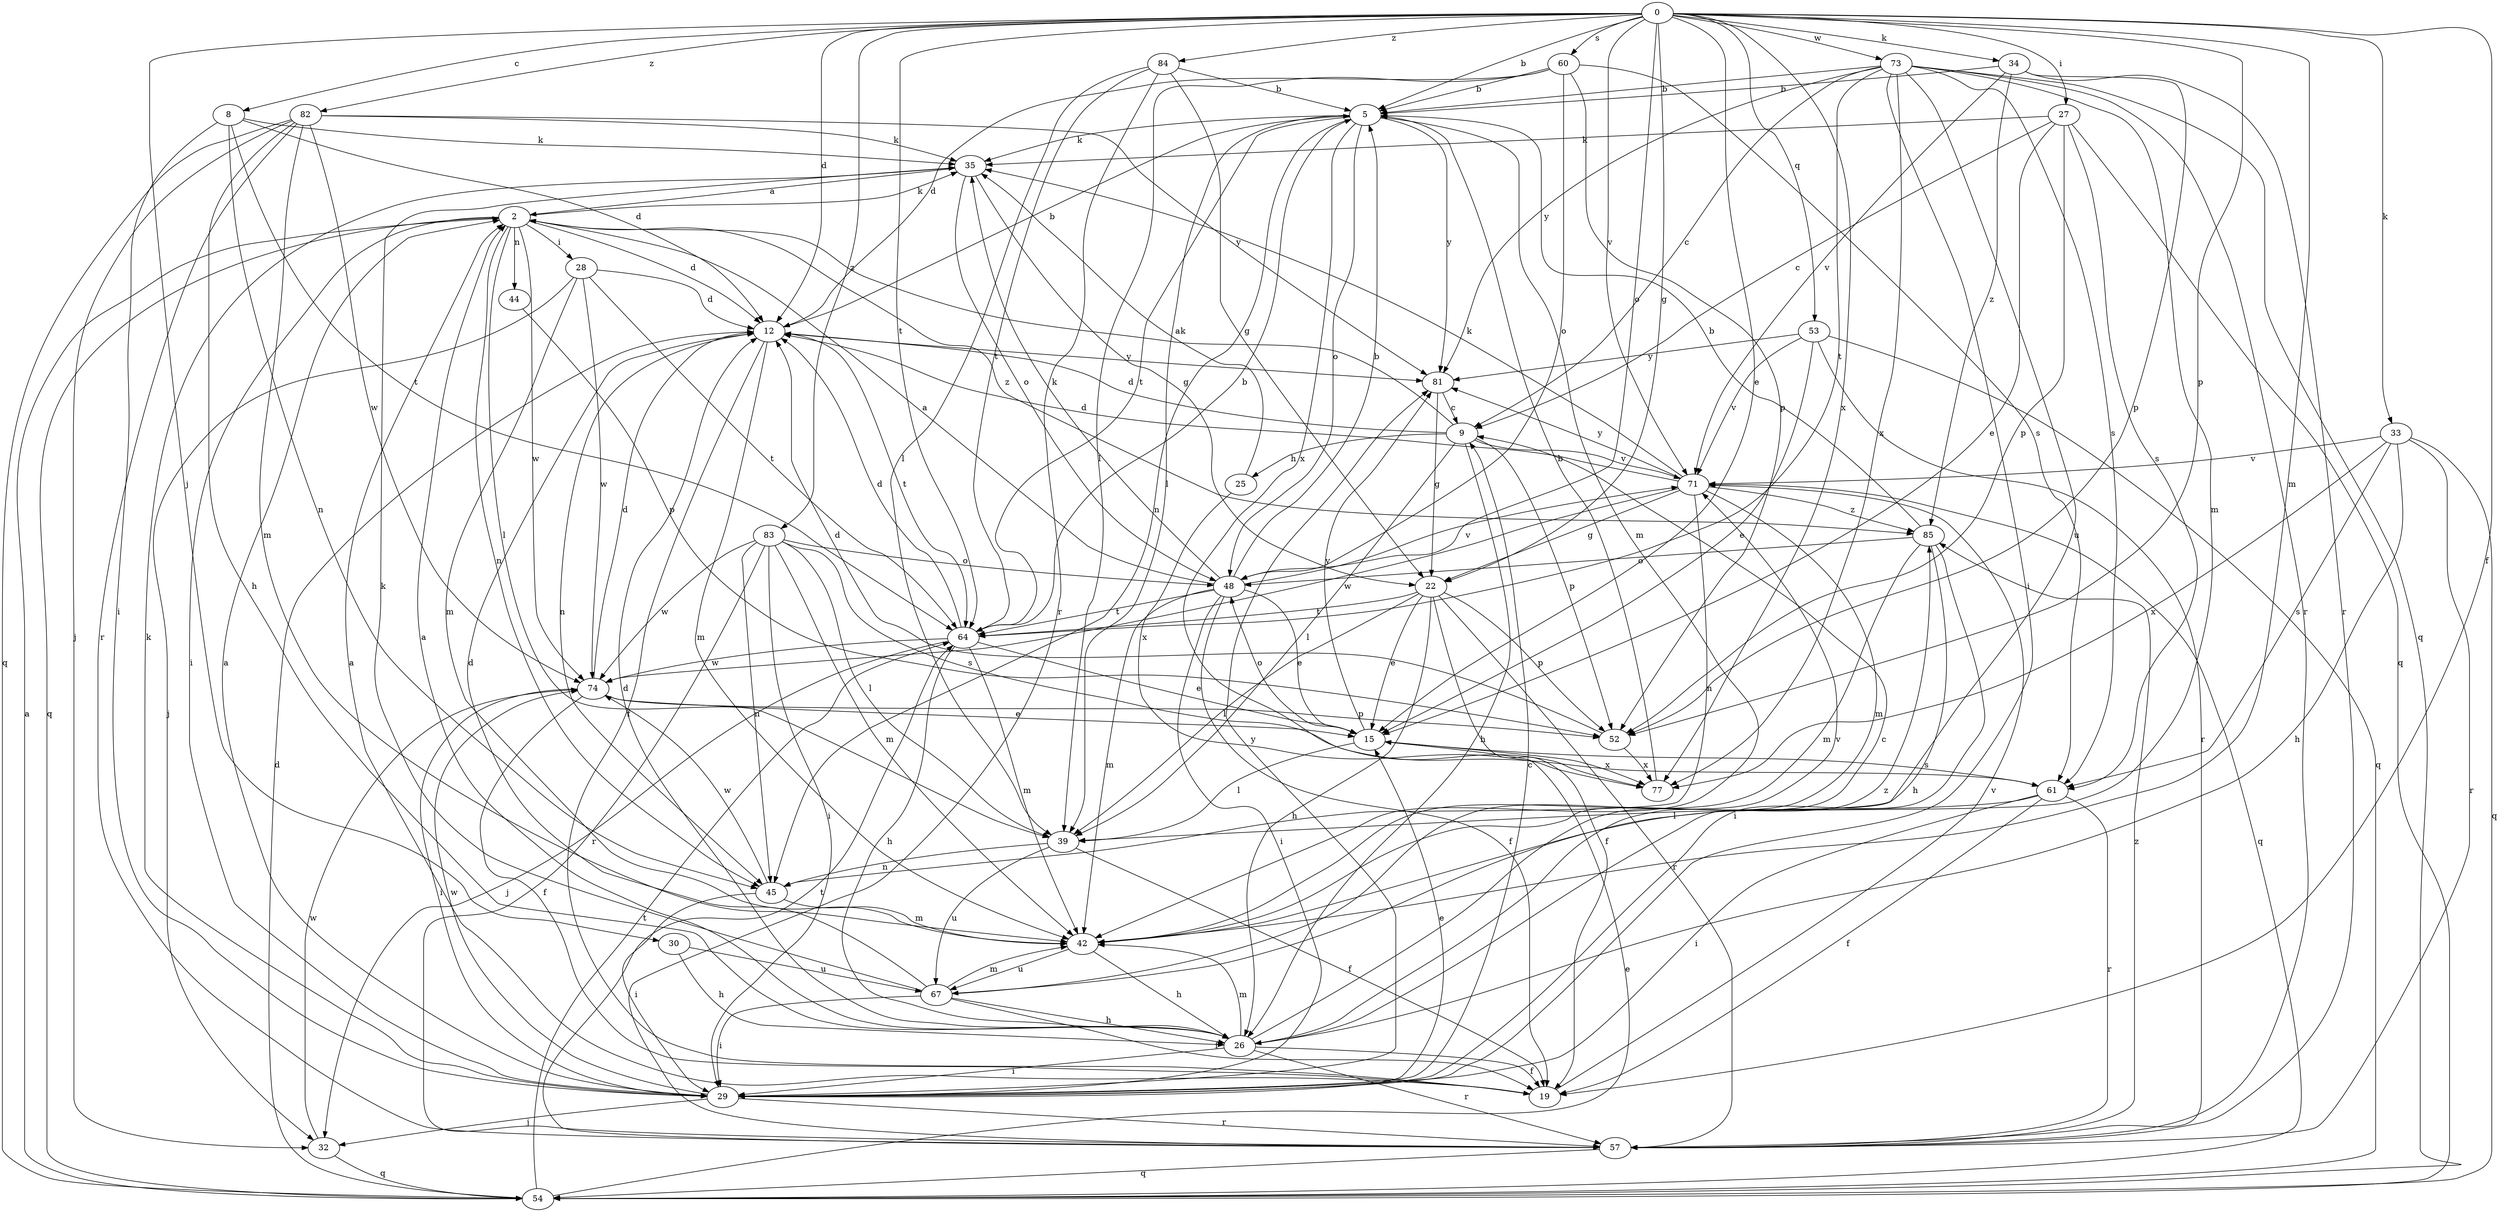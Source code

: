 strict digraph  {
0;
2;
5;
8;
9;
12;
15;
19;
22;
25;
26;
27;
28;
29;
30;
32;
33;
34;
35;
39;
42;
44;
45;
48;
52;
53;
54;
57;
60;
61;
64;
67;
71;
73;
74;
77;
81;
82;
83;
84;
85;
0 -> 5  [label=b];
0 -> 8  [label=c];
0 -> 12  [label=d];
0 -> 15  [label=e];
0 -> 19  [label=f];
0 -> 22  [label=g];
0 -> 27  [label=i];
0 -> 30  [label=j];
0 -> 33  [label=k];
0 -> 34  [label=k];
0 -> 42  [label=m];
0 -> 48  [label=o];
0 -> 52  [label=p];
0 -> 53  [label=q];
0 -> 60  [label=s];
0 -> 64  [label=t];
0 -> 71  [label=v];
0 -> 73  [label=w];
0 -> 77  [label=x];
0 -> 82  [label=z];
0 -> 83  [label=z];
0 -> 84  [label=z];
2 -> 12  [label=d];
2 -> 28  [label=i];
2 -> 29  [label=i];
2 -> 35  [label=k];
2 -> 39  [label=l];
2 -> 44  [label=n];
2 -> 45  [label=n];
2 -> 54  [label=q];
2 -> 74  [label=w];
2 -> 85  [label=z];
5 -> 35  [label=k];
5 -> 39  [label=l];
5 -> 42  [label=m];
5 -> 45  [label=n];
5 -> 48  [label=o];
5 -> 64  [label=t];
5 -> 77  [label=x];
5 -> 81  [label=y];
8 -> 12  [label=d];
8 -> 29  [label=i];
8 -> 35  [label=k];
8 -> 45  [label=n];
8 -> 64  [label=t];
9 -> 2  [label=a];
9 -> 12  [label=d];
9 -> 25  [label=h];
9 -> 26  [label=h];
9 -> 39  [label=l];
9 -> 52  [label=p];
9 -> 71  [label=v];
12 -> 5  [label=b];
12 -> 19  [label=f];
12 -> 42  [label=m];
12 -> 45  [label=n];
12 -> 64  [label=t];
12 -> 81  [label=y];
15 -> 39  [label=l];
15 -> 48  [label=o];
15 -> 61  [label=s];
15 -> 77  [label=x];
15 -> 81  [label=y];
19 -> 2  [label=a];
19 -> 71  [label=v];
22 -> 15  [label=e];
22 -> 19  [label=f];
22 -> 26  [label=h];
22 -> 39  [label=l];
22 -> 52  [label=p];
22 -> 57  [label=r];
22 -> 64  [label=t];
25 -> 35  [label=k];
25 -> 77  [label=x];
26 -> 2  [label=a];
26 -> 9  [label=c];
26 -> 12  [label=d];
26 -> 19  [label=f];
26 -> 29  [label=i];
26 -> 42  [label=m];
26 -> 57  [label=r];
26 -> 85  [label=z];
27 -> 9  [label=c];
27 -> 15  [label=e];
27 -> 35  [label=k];
27 -> 52  [label=p];
27 -> 54  [label=q];
27 -> 61  [label=s];
28 -> 12  [label=d];
28 -> 32  [label=j];
28 -> 42  [label=m];
28 -> 64  [label=t];
28 -> 74  [label=w];
29 -> 2  [label=a];
29 -> 9  [label=c];
29 -> 15  [label=e];
29 -> 32  [label=j];
29 -> 35  [label=k];
29 -> 57  [label=r];
29 -> 74  [label=w];
29 -> 81  [label=y];
30 -> 26  [label=h];
30 -> 67  [label=u];
32 -> 54  [label=q];
32 -> 74  [label=w];
33 -> 26  [label=h];
33 -> 54  [label=q];
33 -> 57  [label=r];
33 -> 61  [label=s];
33 -> 71  [label=v];
33 -> 77  [label=x];
34 -> 5  [label=b];
34 -> 52  [label=p];
34 -> 57  [label=r];
34 -> 71  [label=v];
34 -> 85  [label=z];
35 -> 2  [label=a];
35 -> 22  [label=g];
35 -> 48  [label=o];
39 -> 19  [label=f];
39 -> 45  [label=n];
39 -> 67  [label=u];
42 -> 26  [label=h];
42 -> 67  [label=u];
44 -> 52  [label=p];
45 -> 29  [label=i];
45 -> 42  [label=m];
45 -> 74  [label=w];
48 -> 2  [label=a];
48 -> 5  [label=b];
48 -> 15  [label=e];
48 -> 19  [label=f];
48 -> 29  [label=i];
48 -> 35  [label=k];
48 -> 42  [label=m];
48 -> 64  [label=t];
48 -> 71  [label=v];
52 -> 12  [label=d];
52 -> 77  [label=x];
53 -> 15  [label=e];
53 -> 54  [label=q];
53 -> 57  [label=r];
53 -> 71  [label=v];
53 -> 81  [label=y];
54 -> 2  [label=a];
54 -> 12  [label=d];
54 -> 15  [label=e];
54 -> 64  [label=t];
57 -> 54  [label=q];
57 -> 64  [label=t];
57 -> 85  [label=z];
60 -> 5  [label=b];
60 -> 12  [label=d];
60 -> 39  [label=l];
60 -> 48  [label=o];
60 -> 52  [label=p];
60 -> 61  [label=s];
61 -> 19  [label=f];
61 -> 29  [label=i];
61 -> 39  [label=l];
61 -> 57  [label=r];
64 -> 5  [label=b];
64 -> 12  [label=d];
64 -> 15  [label=e];
64 -> 26  [label=h];
64 -> 32  [label=j];
64 -> 42  [label=m];
64 -> 74  [label=w];
67 -> 12  [label=d];
67 -> 19  [label=f];
67 -> 26  [label=h];
67 -> 29  [label=i];
67 -> 35  [label=k];
67 -> 42  [label=m];
67 -> 71  [label=v];
71 -> 12  [label=d];
71 -> 22  [label=g];
71 -> 35  [label=k];
71 -> 42  [label=m];
71 -> 45  [label=n];
71 -> 54  [label=q];
71 -> 74  [label=w];
71 -> 81  [label=y];
71 -> 85  [label=z];
73 -> 5  [label=b];
73 -> 9  [label=c];
73 -> 29  [label=i];
73 -> 42  [label=m];
73 -> 54  [label=q];
73 -> 57  [label=r];
73 -> 61  [label=s];
73 -> 64  [label=t];
73 -> 67  [label=u];
73 -> 77  [label=x];
73 -> 81  [label=y];
74 -> 12  [label=d];
74 -> 15  [label=e];
74 -> 19  [label=f];
74 -> 29  [label=i];
74 -> 52  [label=p];
77 -> 5  [label=b];
81 -> 9  [label=c];
81 -> 22  [label=g];
82 -> 26  [label=h];
82 -> 32  [label=j];
82 -> 35  [label=k];
82 -> 42  [label=m];
82 -> 54  [label=q];
82 -> 57  [label=r];
82 -> 74  [label=w];
82 -> 81  [label=y];
83 -> 29  [label=i];
83 -> 39  [label=l];
83 -> 42  [label=m];
83 -> 45  [label=n];
83 -> 48  [label=o];
83 -> 57  [label=r];
83 -> 61  [label=s];
83 -> 74  [label=w];
84 -> 5  [label=b];
84 -> 22  [label=g];
84 -> 39  [label=l];
84 -> 57  [label=r];
84 -> 64  [label=t];
85 -> 5  [label=b];
85 -> 26  [label=h];
85 -> 29  [label=i];
85 -> 42  [label=m];
85 -> 48  [label=o];
}
